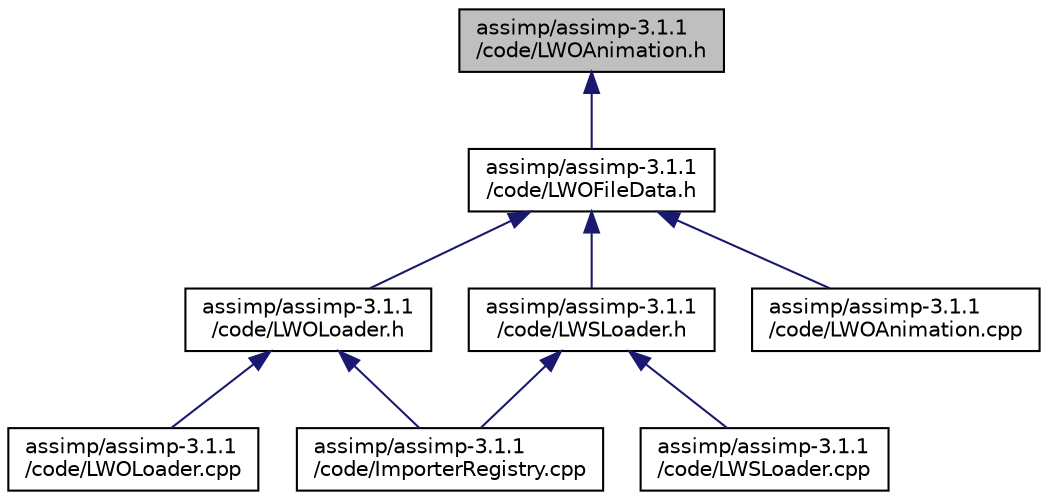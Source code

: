 digraph "assimp/assimp-3.1.1/code/LWOAnimation.h"
{
  edge [fontname="Helvetica",fontsize="10",labelfontname="Helvetica",labelfontsize="10"];
  node [fontname="Helvetica",fontsize="10",shape=record];
  Node1 [label="assimp/assimp-3.1.1\l/code/LWOAnimation.h",height=0.2,width=0.4,color="black", fillcolor="grey75", style="filled", fontcolor="black"];
  Node1 -> Node2 [dir="back",color="midnightblue",fontsize="10",style="solid"];
  Node2 [label="assimp/assimp-3.1.1\l/code/LWOFileData.h",height=0.2,width=0.4,color="black", fillcolor="white", style="filled",URL="$_l_w_o_file_data_8h.html",tooltip="Defines chunk constants used by the LWO file format. "];
  Node2 -> Node3 [dir="back",color="midnightblue",fontsize="10",style="solid"];
  Node3 [label="assimp/assimp-3.1.1\l/code/LWOLoader.h",height=0.2,width=0.4,color="black", fillcolor="white", style="filled",URL="$_l_w_o_loader_8h_source.html"];
  Node3 -> Node4 [dir="back",color="midnightblue",fontsize="10",style="solid"];
  Node4 [label="assimp/assimp-3.1.1\l/code/ImporterRegistry.cpp",height=0.2,width=0.4,color="black", fillcolor="white", style="filled",URL="$_importer_registry_8cpp.html"];
  Node3 -> Node5 [dir="back",color="midnightblue",fontsize="10",style="solid"];
  Node5 [label="assimp/assimp-3.1.1\l/code/LWOLoader.cpp",height=0.2,width=0.4,color="black", fillcolor="white", style="filled",URL="$_l_w_o_loader_8cpp.html",tooltip="Implementation of the LWO importer class. "];
  Node2 -> Node6 [dir="back",color="midnightblue",fontsize="10",style="solid"];
  Node6 [label="assimp/assimp-3.1.1\l/code/LWSLoader.h",height=0.2,width=0.4,color="black", fillcolor="white", style="filled",URL="$_l_w_s_loader_8h.html",tooltip="Declaration of the LightWave scene importer class. "];
  Node6 -> Node4 [dir="back",color="midnightblue",fontsize="10",style="solid"];
  Node6 -> Node7 [dir="back",color="midnightblue",fontsize="10",style="solid"];
  Node7 [label="assimp/assimp-3.1.1\l/code/LWSLoader.cpp",height=0.2,width=0.4,color="black", fillcolor="white", style="filled",URL="$_l_w_s_loader_8cpp.html",tooltip="Implementation of the LWS importer class. "];
  Node2 -> Node8 [dir="back",color="midnightblue",fontsize="10",style="solid"];
  Node8 [label="assimp/assimp-3.1.1\l/code/LWOAnimation.cpp",height=0.2,width=0.4,color="black", fillcolor="white", style="filled",URL="$_l_w_o_animation_8cpp.html",tooltip="LWOAnimationResolver utility class. "];
}
